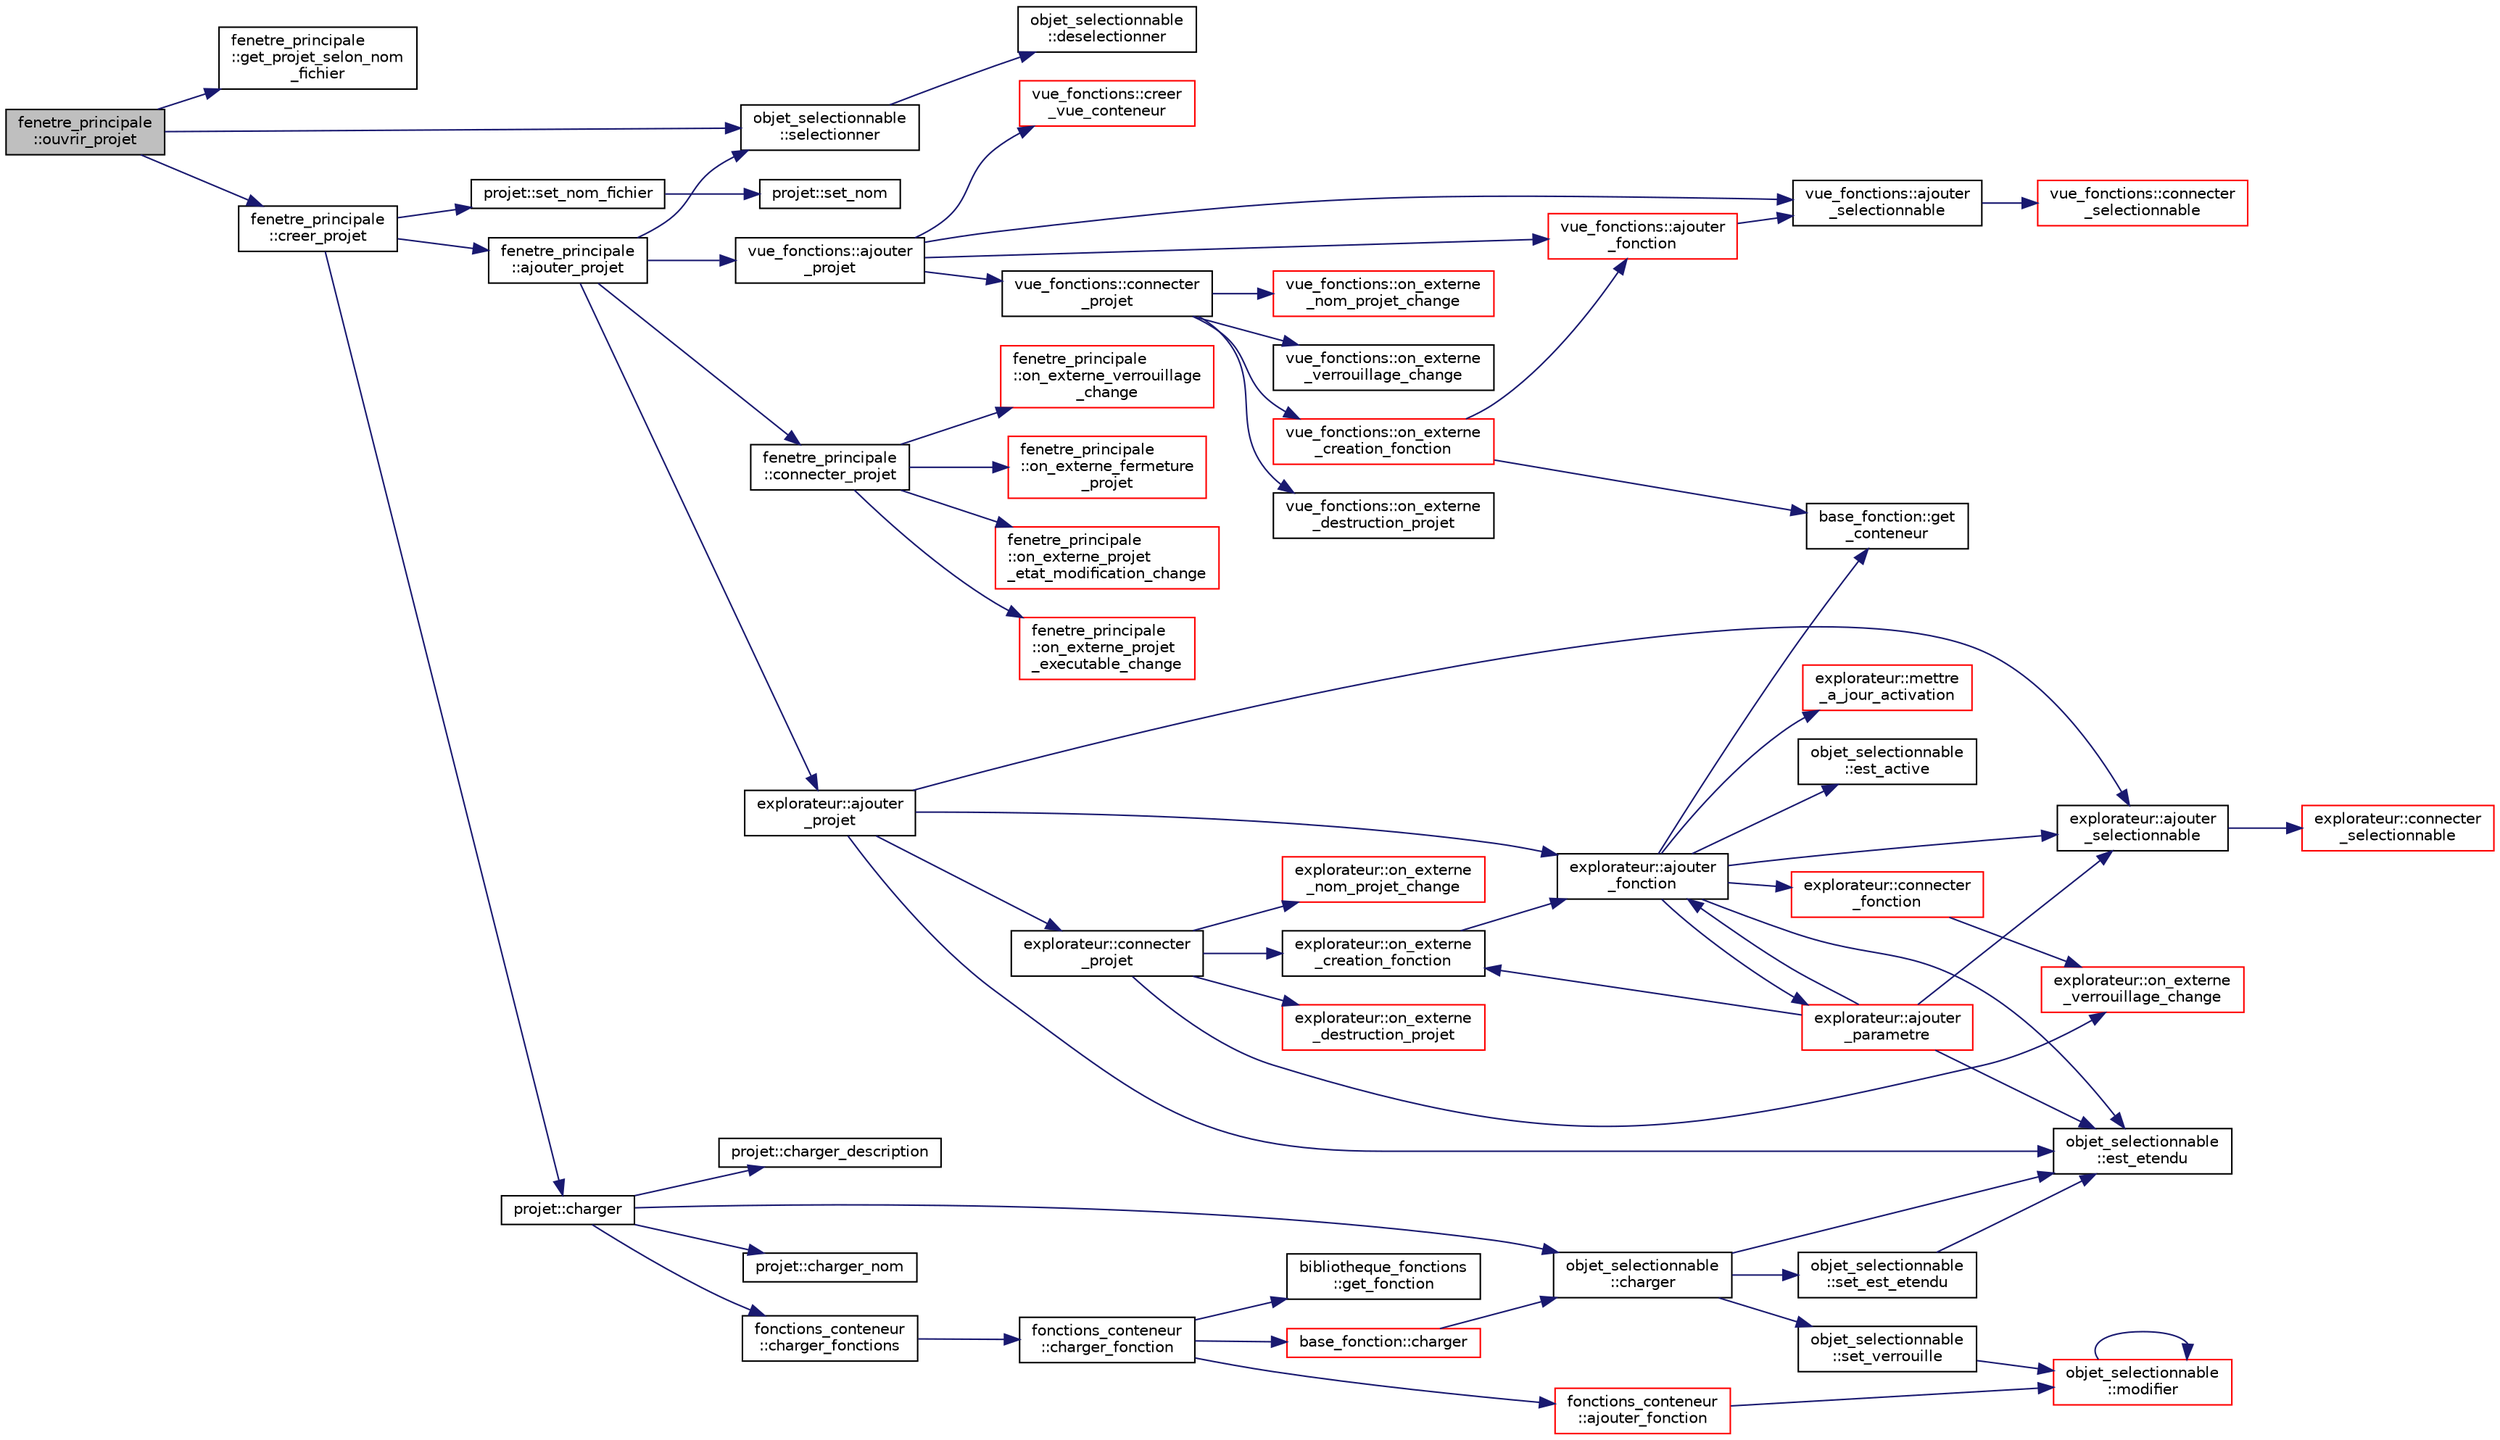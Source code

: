 digraph "fenetre_principale::ouvrir_projet"
{
  edge [fontname="Helvetica",fontsize="10",labelfontname="Helvetica",labelfontsize="10"];
  node [fontname="Helvetica",fontsize="10",shape=record];
  rankdir="LR";
  Node1757 [label="fenetre_principale\l::ouvrir_projet",height=0.2,width=0.4,color="black", fillcolor="grey75", style="filled", fontcolor="black"];
  Node1757 -> Node1758 [color="midnightblue",fontsize="10",style="solid",fontname="Helvetica"];
  Node1758 [label="fenetre_principale\l::get_projet_selon_nom\l_fichier",height=0.2,width=0.4,color="black", fillcolor="white", style="filled",URL="$classfenetre__principale.html#a8ec58b76590249df5755dcdef995d8b3",tooltip="Retourne un projet d&#39;un nom de fichier donné. "];
  Node1757 -> Node1759 [color="midnightblue",fontsize="10",style="solid",fontname="Helvetica"];
  Node1759 [label="objet_selectionnable\l::selectionner",height=0.2,width=0.4,color="black", fillcolor="white", style="filled",URL="$classobjet__selectionnable.html#a645da22be6e3f8747086da238e788fb9",tooltip="Sélectionne l&#39;objet. "];
  Node1759 -> Node1760 [color="midnightblue",fontsize="10",style="solid",fontname="Helvetica"];
  Node1760 [label="objet_selectionnable\l::deselectionner",height=0.2,width=0.4,color="black", fillcolor="white", style="filled",URL="$classobjet__selectionnable.html#a555085da89b30b07349064bb54a26138",tooltip="Désélectionne l&#39;objet sélectionné. "];
  Node1757 -> Node1761 [color="midnightblue",fontsize="10",style="solid",fontname="Helvetica"];
  Node1761 [label="fenetre_principale\l::creer_projet",height=0.2,width=0.4,color="black", fillcolor="white", style="filled",URL="$classfenetre__principale.html#a719b7500e3608be49652e8ddd8d97af0",tooltip="Crée un projet à partir d&#39;une source xml. "];
  Node1761 -> Node1762 [color="midnightblue",fontsize="10",style="solid",fontname="Helvetica"];
  Node1762 [label="projet::charger",height=0.2,width=0.4,color="black", fillcolor="white", style="filled",URL="$classprojet.html#a68c7ce13d982519c05ec13a7bbdff382",tooltip="Charge le projet à partir d&#39;une source xml donnée. "];
  Node1762 -> Node1763 [color="midnightblue",fontsize="10",style="solid",fontname="Helvetica"];
  Node1763 [label="projet::charger_nom",height=0.2,width=0.4,color="black", fillcolor="white", style="filled",URL="$classprojet.html#aa86c79657eb857625d912f51eef422c8",tooltip="Charge le nom du projet à partir d&#39;une source xml donnée. "];
  Node1762 -> Node1764 [color="midnightblue",fontsize="10",style="solid",fontname="Helvetica"];
  Node1764 [label="projet::charger_description",height=0.2,width=0.4,color="black", fillcolor="white", style="filled",URL="$classprojet.html#a53f140621fa770b3f15366596df41a0e",tooltip="Charge la description du projet à partir d&#39;une source xml donnée. "];
  Node1762 -> Node1765 [color="midnightblue",fontsize="10",style="solid",fontname="Helvetica"];
  Node1765 [label="objet_selectionnable\l::charger",height=0.2,width=0.4,color="black", fillcolor="white", style="filled",URL="$classobjet__selectionnable.html#a8f3ce3c0cf4e85da9115b7517f9e0e2d",tooltip="Charge l&#39;objet à partir d&#39;une source xml donnée. "];
  Node1765 -> Node1766 [color="midnightblue",fontsize="10",style="solid",fontname="Helvetica"];
  Node1766 [label="objet_selectionnable\l::est_etendu",height=0.2,width=0.4,color="black", fillcolor="white", style="filled",URL="$classobjet__selectionnable.html#af1e714963d861a9895ff590531396707",tooltip="Indique si l&#39;objet est étendu. "];
  Node1765 -> Node1767 [color="midnightblue",fontsize="10",style="solid",fontname="Helvetica"];
  Node1767 [label="objet_selectionnable\l::set_est_etendu",height=0.2,width=0.4,color="black", fillcolor="white", style="filled",URL="$classobjet__selectionnable.html#aafef1c588ce9d5f7956c321799986b9b",tooltip="Initialise l&#39;état étendu de l&#39;objet. "];
  Node1767 -> Node1766 [color="midnightblue",fontsize="10",style="solid",fontname="Helvetica"];
  Node1765 -> Node1768 [color="midnightblue",fontsize="10",style="solid",fontname="Helvetica"];
  Node1768 [label="objet_selectionnable\l::set_verrouille",height=0.2,width=0.4,color="black", fillcolor="white", style="filled",URL="$classobjet__selectionnable.html#a5d39343f43293805a0b60e8520687d87",tooltip="Initialise l&#39;état de verrouillage de l&#39;objet. "];
  Node1768 -> Node1769 [color="midnightblue",fontsize="10",style="solid",fontname="Helvetica"];
  Node1769 [label="objet_selectionnable\l::modifier",height=0.2,width=0.4,color="red", fillcolor="white", style="filled",URL="$classobjet__selectionnable.html#a9f76b8e89231a79c3fc840af874bd868",tooltip="Modifie l&#39;objet. "];
  Node1769 -> Node1769 [color="midnightblue",fontsize="10",style="solid",fontname="Helvetica"];
  Node1762 -> Node1771 [color="midnightblue",fontsize="10",style="solid",fontname="Helvetica"];
  Node1771 [label="fonctions_conteneur\l::charger_fonctions",height=0.2,width=0.4,color="black", fillcolor="white", style="filled",URL="$classfonctions__conteneur.html#aeb43e1fd3929d565f33b34db7ce8c583",tooltip="Charge des fonctions à partir d&#39;une source xml donnée. "];
  Node1771 -> Node1772 [color="midnightblue",fontsize="10",style="solid",fontname="Helvetica"];
  Node1772 [label="fonctions_conteneur\l::charger_fonction",height=0.2,width=0.4,color="black", fillcolor="white", style="filled",URL="$classfonctions__conteneur.html#a2e241972228c75c5550287bd0fa6501e",tooltip="Charge une fonction à partir d&#39;une source xml donnée. "];
  Node1772 -> Node1773 [color="midnightblue",fontsize="10",style="solid",fontname="Helvetica"];
  Node1773 [label="bibliotheque_fonctions\l::get_fonction",height=0.2,width=0.4,color="black", fillcolor="white", style="filled",URL="$classbibliotheque__fonctions.html#a97e2db5603fe4267df7ace47f110b6e0",tooltip="Crée et retourne une fonction pour un type donné. "];
  Node1772 -> Node1774 [color="midnightblue",fontsize="10",style="solid",fontname="Helvetica"];
  Node1774 [label="base_fonction::charger",height=0.2,width=0.4,color="red", fillcolor="white", style="filled",URL="$classbase__fonction.html#a693965131515a05876dd55562cba2757",tooltip="Charge la fonction à partir d&#39;une source xml donnée. "];
  Node1774 -> Node1765 [color="midnightblue",fontsize="10",style="solid",fontname="Helvetica"];
  Node1772 -> Node1796 [color="midnightblue",fontsize="10",style="solid",fontname="Helvetica"];
  Node1796 [label="fonctions_conteneur\l::ajouter_fonction",height=0.2,width=0.4,color="red", fillcolor="white", style="filled",URL="$classfonctions__conteneur.html#a5498a158c4d4f16fc63e54809ce381d5",tooltip="Ajoute une fonction donnée dans le conteneur. "];
  Node1796 -> Node1769 [color="midnightblue",fontsize="10",style="solid",fontname="Helvetica"];
  Node1761 -> Node1803 [color="midnightblue",fontsize="10",style="solid",fontname="Helvetica"];
  Node1803 [label="projet::set_nom_fichier",height=0.2,width=0.4,color="black", fillcolor="white", style="filled",URL="$classprojet.html#ad8800652d03f73eaad197af702d3d133",tooltip="Initialise le nom du fchier. "];
  Node1803 -> Node1804 [color="midnightblue",fontsize="10",style="solid",fontname="Helvetica"];
  Node1804 [label="projet::set_nom",height=0.2,width=0.4,color="black", fillcolor="white", style="filled",URL="$classprojet.html#a3020254e65eb57b4c36bf7990021ad2b",tooltip="Initialise le nom du projet. "];
  Node1761 -> Node1805 [color="midnightblue",fontsize="10",style="solid",fontname="Helvetica"];
  Node1805 [label="fenetre_principale\l::ajouter_projet",height=0.2,width=0.4,color="black", fillcolor="white", style="filled",URL="$classfenetre__principale.html#a36f89a276a3e7c84f23e953a1d1ed4c2",tooltip="Ajoute un nouveau projet donné. "];
  Node1805 -> Node1806 [color="midnightblue",fontsize="10",style="solid",fontname="Helvetica"];
  Node1806 [label="explorateur::ajouter\l_projet",height=0.2,width=0.4,color="black", fillcolor="white", style="filled",URL="$classexplorateur.html#a187e3de9d541231a4e42cc18dd164c01",tooltip="Ajoute un projet dans l&#39;explorateur. "];
  Node1806 -> Node1807 [color="midnightblue",fontsize="10",style="solid",fontname="Helvetica"];
  Node1807 [label="explorateur::ajouter\l_selectionnable",height=0.2,width=0.4,color="black", fillcolor="white", style="filled",URL="$classexplorateur.html#a887540b504bdc698ba2b8736fe0e9fdc",tooltip="Ajoute un objet sélectionnable à l&#39;explorateur. "];
  Node1807 -> Node1808 [color="midnightblue",fontsize="10",style="solid",fontname="Helvetica"];
  Node1808 [label="explorateur::connecter\l_selectionnable",height=0.2,width=0.4,color="red", fillcolor="white", style="filled",URL="$classexplorateur.html#ad22d29aa9fc32953c4b2b77c56d189db",tooltip="Ajoute les connects pour un objet donné. "];
  Node1806 -> Node1812 [color="midnightblue",fontsize="10",style="solid",fontname="Helvetica"];
  Node1812 [label="explorateur::connecter\l_projet",height=0.2,width=0.4,color="black", fillcolor="white", style="filled",URL="$classexplorateur.html#a2a297d8a36310f5b657c06e13cff0b06",tooltip="Ajoute les connects pour un projet donné. "];
  Node1812 -> Node1813 [color="midnightblue",fontsize="10",style="solid",fontname="Helvetica"];
  Node1813 [label="explorateur::on_externe\l_creation_fonction",height=0.2,width=0.4,color="black", fillcolor="white", style="filled",URL="$classexplorateur.html#a7f6b58995b31a6b09758e6af0c5988a0",tooltip="Fonction appelée lorsqu&#39;un fonction est créée. "];
  Node1813 -> Node1814 [color="midnightblue",fontsize="10",style="solid",fontname="Helvetica"];
  Node1814 [label="explorateur::ajouter\l_fonction",height=0.2,width=0.4,color="black", fillcolor="white", style="filled",URL="$classexplorateur.html#a9da9de05eb1380d7dc9d0dddd85f2432",tooltip="Ajoute une fonction à l&#39;explorateur. "];
  Node1814 -> Node1815 [color="midnightblue",fontsize="10",style="solid",fontname="Helvetica"];
  Node1815 [label="base_fonction::get\l_conteneur",height=0.2,width=0.4,color="black", fillcolor="white", style="filled",URL="$classbase__fonction.html#a3ae15ad4fd18fed8252fe6d10ca17d23",tooltip="Accesseur sur le conteneur de la fonction. "];
  Node1814 -> Node1807 [color="midnightblue",fontsize="10",style="solid",fontname="Helvetica"];
  Node1814 -> Node1816 [color="midnightblue",fontsize="10",style="solid",fontname="Helvetica"];
  Node1816 [label="explorateur::ajouter\l_parametre",height=0.2,width=0.4,color="red", fillcolor="white", style="filled",URL="$classexplorateur.html#a4f9742e14126da0d20dd6161c005bcd2",tooltip="Ajoute un paramètre à l&#39;explorateur. "];
  Node1816 -> Node1807 [color="midnightblue",fontsize="10",style="solid",fontname="Helvetica"];
  Node1816 -> Node1813 [color="midnightblue",fontsize="10",style="solid",fontname="Helvetica"];
  Node1816 -> Node1814 [color="midnightblue",fontsize="10",style="solid",fontname="Helvetica"];
  Node1816 -> Node1766 [color="midnightblue",fontsize="10",style="solid",fontname="Helvetica"];
  Node1814 -> Node1820 [color="midnightblue",fontsize="10",style="solid",fontname="Helvetica"];
  Node1820 [label="explorateur::mettre\l_a_jour_activation",height=0.2,width=0.4,color="red", fillcolor="white", style="filled",URL="$classexplorateur.html#a1c0d1a2f970f2b4d9560f33f74030f7a",tooltip="Met à jour l&#39;activation d&#39;un noeud. "];
  Node1814 -> Node1824 [color="midnightblue",fontsize="10",style="solid",fontname="Helvetica"];
  Node1824 [label="objet_selectionnable\l::est_active",height=0.2,width=0.4,color="black", fillcolor="white", style="filled",URL="$classobjet__selectionnable.html#a9a0bf43723dd1656224cec9f3c42bba0",tooltip="Retourne l&#39;état d&#39;activation de l&#39;objet. "];
  Node1814 -> Node1766 [color="midnightblue",fontsize="10",style="solid",fontname="Helvetica"];
  Node1814 -> Node1825 [color="midnightblue",fontsize="10",style="solid",fontname="Helvetica"];
  Node1825 [label="explorateur::connecter\l_fonction",height=0.2,width=0.4,color="red", fillcolor="white", style="filled",URL="$classexplorateur.html#a838a8a6442ebd91a5c242ea02c0fe3e2",tooltip="Ajoute les connects pour un fonction donnée. "];
  Node1825 -> Node1828 [color="midnightblue",fontsize="10",style="solid",fontname="Helvetica"];
  Node1828 [label="explorateur::on_externe\l_verrouillage_change",height=0.2,width=0.4,color="red", fillcolor="white", style="filled",URL="$classexplorateur.html#afce2e984617f7198974bcd4db9c4175a",tooltip="Fonction appelée lorsque le vérouillage d&#39;un objet change. "];
  Node1812 -> Node1828 [color="midnightblue",fontsize="10",style="solid",fontname="Helvetica"];
  Node1812 -> Node1833 [color="midnightblue",fontsize="10",style="solid",fontname="Helvetica"];
  Node1833 [label="explorateur::on_externe\l_nom_projet_change",height=0.2,width=0.4,color="red", fillcolor="white", style="filled",URL="$classexplorateur.html#a9f74457a3d08f73b28f5c4eaaf01acc9",tooltip="Fonction appelée lorsqu&#39;un nom de projet change. "];
  Node1812 -> Node1835 [color="midnightblue",fontsize="10",style="solid",fontname="Helvetica"];
  Node1835 [label="explorateur::on_externe\l_destruction_projet",height=0.2,width=0.4,color="red", fillcolor="white", style="filled",URL="$classexplorateur.html#ad7dd8e9faf432a50a821f76ff8c13e39",tooltip="Fonction appelée lorsqu&#39;un projet est détruit. "];
  Node1806 -> Node1814 [color="midnightblue",fontsize="10",style="solid",fontname="Helvetica"];
  Node1806 -> Node1766 [color="midnightblue",fontsize="10",style="solid",fontname="Helvetica"];
  Node1805 -> Node1838 [color="midnightblue",fontsize="10",style="solid",fontname="Helvetica"];
  Node1838 [label="vue_fonctions::ajouter\l_projet",height=0.2,width=0.4,color="black", fillcolor="white", style="filled",URL="$classvue__fonctions.html#ac4069084e2d6cbc37f12f6c83519b1b0",tooltip="Ajoute un projet disponible à la vue. "];
  Node1838 -> Node1839 [color="midnightblue",fontsize="10",style="solid",fontname="Helvetica"];
  Node1839 [label="vue_fonctions::ajouter\l_selectionnable",height=0.2,width=0.4,color="black", fillcolor="white", style="filled",URL="$classvue__fonctions.html#a77d4c5f3bb2ec3a1160c1d05c23b8bb0",tooltip="Ajoute un objet sélectionnable à la vue. "];
  Node1839 -> Node1840 [color="midnightblue",fontsize="10",style="solid",fontname="Helvetica"];
  Node1840 [label="vue_fonctions::connecter\l_selectionnable",height=0.2,width=0.4,color="red", fillcolor="white", style="filled",URL="$classvue__fonctions.html#a8b4d92b99c2f8bad26192a3d496cd97a",tooltip="Ajoute les connections pour un objet sélectionnable donné. "];
  Node1838 -> Node1852 [color="midnightblue",fontsize="10",style="solid",fontname="Helvetica"];
  Node1852 [label="vue_fonctions::connecter\l_projet",height=0.2,width=0.4,color="black", fillcolor="white", style="filled",URL="$classvue__fonctions.html#a7a1bbb16655ef76c7ed9fe1eadc085fa",tooltip="Ajoute les connections pour un projet donné. "];
  Node1852 -> Node1853 [color="midnightblue",fontsize="10",style="solid",fontname="Helvetica"];
  Node1853 [label="vue_fonctions::on_externe\l_creation_fonction",height=0.2,width=0.4,color="red", fillcolor="white", style="filled",URL="$classvue__fonctions.html#a83878c3919ac64ebcd7c04c7c1046888",tooltip="Fonction appelée lorsqu&#39;une fonction est créée. "];
  Node1853 -> Node1854 [color="midnightblue",fontsize="10",style="solid",fontname="Helvetica"];
  Node1854 [label="vue_fonctions::ajouter\l_fonction",height=0.2,width=0.4,color="red", fillcolor="white", style="filled",URL="$classvue__fonctions.html#a5a635af08c44943e09830be4d8f6d041",tooltip="Ajoute une fonction disponible à la vue. "];
  Node1854 -> Node1839 [color="midnightblue",fontsize="10",style="solid",fontname="Helvetica"];
  Node1853 -> Node1815 [color="midnightblue",fontsize="10",style="solid",fontname="Helvetica"];
  Node1852 -> Node1860 [color="midnightblue",fontsize="10",style="solid",fontname="Helvetica"];
  Node1860 [label="vue_fonctions::on_externe\l_nom_projet_change",height=0.2,width=0.4,color="red", fillcolor="white", style="filled",URL="$classvue__fonctions.html#a952b392ce79225a64e3f5528d745ff30",tooltip="Fonction appelée lorsque le nom d&#39;un projet change. "];
  Node1852 -> Node1861 [color="midnightblue",fontsize="10",style="solid",fontname="Helvetica"];
  Node1861 [label="vue_fonctions::on_externe\l_verrouillage_change",height=0.2,width=0.4,color="black", fillcolor="white", style="filled",URL="$classvue__fonctions.html#ae1040e9a2b73fb1fbc17e1a0e438c036",tooltip="Fonction appelée lorsque l&#39;état de vérrouillage d&#39;un objet change. "];
  Node1852 -> Node1862 [color="midnightblue",fontsize="10",style="solid",fontname="Helvetica"];
  Node1862 [label="vue_fonctions::on_externe\l_destruction_projet",height=0.2,width=0.4,color="black", fillcolor="white", style="filled",URL="$classvue__fonctions.html#a9ccf7aef7028a0240a4f5eb7d2c26169",tooltip="Fonction appelée lorsqu&#39;un projet est supprimé. "];
  Node1838 -> Node1854 [color="midnightblue",fontsize="10",style="solid",fontname="Helvetica"];
  Node1838 -> Node1842 [color="midnightblue",fontsize="10",style="solid",fontname="Helvetica"];
  Node1842 [label="vue_fonctions::creer\l_vue_conteneur",height=0.2,width=0.4,color="red", fillcolor="white", style="filled",URL="$classvue__fonctions.html#a43f442e02fedae787e0027e5c766cab4",tooltip="Crée la vue à partir du conteneur courant. "];
  Node1805 -> Node1863 [color="midnightblue",fontsize="10",style="solid",fontname="Helvetica"];
  Node1863 [label="fenetre_principale\l::connecter_projet",height=0.2,width=0.4,color="black", fillcolor="white", style="filled",URL="$classfenetre__principale.html#a8a3a74f711670339243baf7c08d7ca05",tooltip="Ajoute les connections pour un projet donné. "];
  Node1863 -> Node1864 [color="midnightblue",fontsize="10",style="solid",fontname="Helvetica"];
  Node1864 [label="fenetre_principale\l::on_externe_projet\l_etat_modification_change",height=0.2,width=0.4,color="red", fillcolor="white", style="filled",URL="$classfenetre__principale.html#aa3031f71451237710b8e71ffc9df4f23",tooltip="Fonction appelée lorsque l&#39;état de modification d&#39;un projet change. "];
  Node1863 -> Node1877 [color="midnightblue",fontsize="10",style="solid",fontname="Helvetica"];
  Node1877 [label="fenetre_principale\l::on_externe_projet\l_executable_change",height=0.2,width=0.4,color="red", fillcolor="white", style="filled",URL="$classfenetre__principale.html#aac51e3e43a291658385b410ad158f24d",tooltip="Fonction appelée lorsque l&#39;état d&#39;exécutabitlité d&#39;un projet change. "];
  Node1863 -> Node1880 [color="midnightblue",fontsize="10",style="solid",fontname="Helvetica"];
  Node1880 [label="fenetre_principale\l::on_externe_verrouillage\l_change",height=0.2,width=0.4,color="red", fillcolor="white", style="filled",URL="$classfenetre__principale.html#a6a720767a355118833f47fdf265f134b",tooltip="Fonction appelée lorsqu&#39;il y a un changement de verrouillage d&#39;un objet. "];
  Node1863 -> Node1881 [color="midnightblue",fontsize="10",style="solid",fontname="Helvetica"];
  Node1881 [label="fenetre_principale\l::on_externe_fermeture\l_projet",height=0.2,width=0.4,color="red", fillcolor="white", style="filled",URL="$classfenetre__principale.html#aed193870fa2381dc3add068169629d7b",tooltip="Fonction appelée lorsqu&#39;il y a une demande externe de fermeture d&#39;un projet. "];
  Node1805 -> Node1759 [color="midnightblue",fontsize="10",style="solid",fontname="Helvetica"];
}
